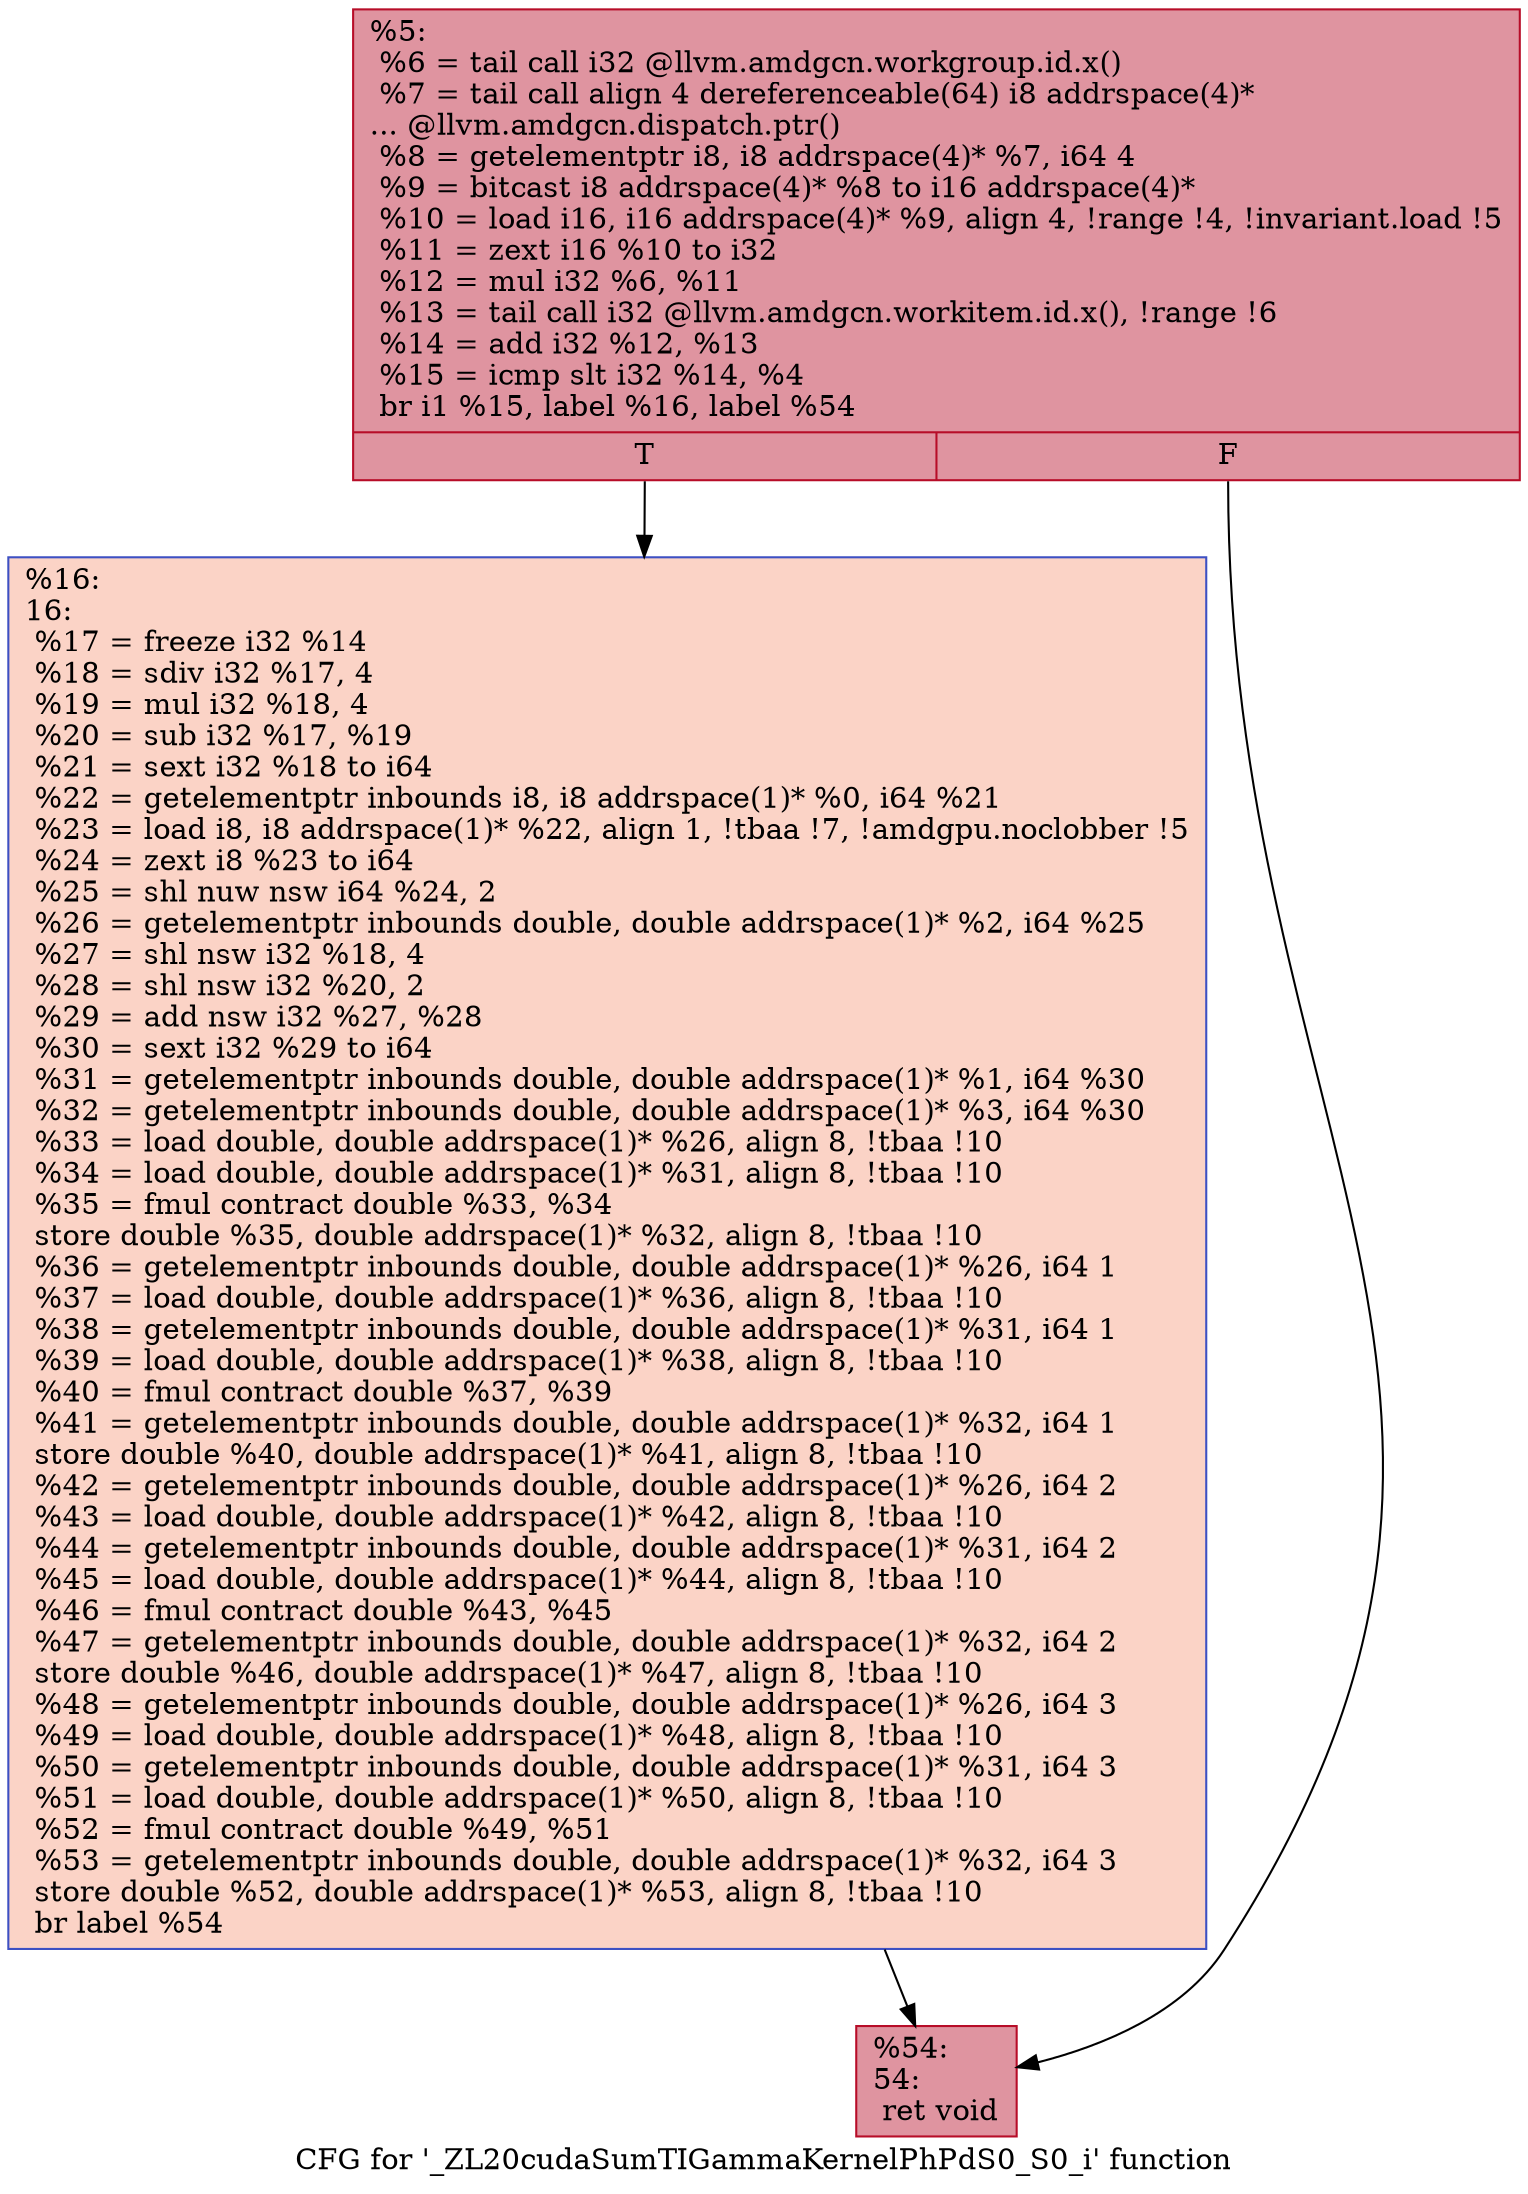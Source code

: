 digraph "CFG for '_ZL20cudaSumTIGammaKernelPhPdS0_S0_i' function" {
	label="CFG for '_ZL20cudaSumTIGammaKernelPhPdS0_S0_i' function";

	Node0x573e9d0 [shape=record,color="#b70d28ff", style=filled, fillcolor="#b70d2870",label="{%5:\l  %6 = tail call i32 @llvm.amdgcn.workgroup.id.x()\l  %7 = tail call align 4 dereferenceable(64) i8 addrspace(4)*\l... @llvm.amdgcn.dispatch.ptr()\l  %8 = getelementptr i8, i8 addrspace(4)* %7, i64 4\l  %9 = bitcast i8 addrspace(4)* %8 to i16 addrspace(4)*\l  %10 = load i16, i16 addrspace(4)* %9, align 4, !range !4, !invariant.load !5\l  %11 = zext i16 %10 to i32\l  %12 = mul i32 %6, %11\l  %13 = tail call i32 @llvm.amdgcn.workitem.id.x(), !range !6\l  %14 = add i32 %12, %13\l  %15 = icmp slt i32 %14, %4\l  br i1 %15, label %16, label %54\l|{<s0>T|<s1>F}}"];
	Node0x573e9d0:s0 -> Node0x57408a0;
	Node0x573e9d0:s1 -> Node0x5740930;
	Node0x57408a0 [shape=record,color="#3d50c3ff", style=filled, fillcolor="#f59c7d70",label="{%16:\l16:                                               \l  %17 = freeze i32 %14\l  %18 = sdiv i32 %17, 4\l  %19 = mul i32 %18, 4\l  %20 = sub i32 %17, %19\l  %21 = sext i32 %18 to i64\l  %22 = getelementptr inbounds i8, i8 addrspace(1)* %0, i64 %21\l  %23 = load i8, i8 addrspace(1)* %22, align 1, !tbaa !7, !amdgpu.noclobber !5\l  %24 = zext i8 %23 to i64\l  %25 = shl nuw nsw i64 %24, 2\l  %26 = getelementptr inbounds double, double addrspace(1)* %2, i64 %25\l  %27 = shl nsw i32 %18, 4\l  %28 = shl nsw i32 %20, 2\l  %29 = add nsw i32 %27, %28\l  %30 = sext i32 %29 to i64\l  %31 = getelementptr inbounds double, double addrspace(1)* %1, i64 %30\l  %32 = getelementptr inbounds double, double addrspace(1)* %3, i64 %30\l  %33 = load double, double addrspace(1)* %26, align 8, !tbaa !10\l  %34 = load double, double addrspace(1)* %31, align 8, !tbaa !10\l  %35 = fmul contract double %33, %34\l  store double %35, double addrspace(1)* %32, align 8, !tbaa !10\l  %36 = getelementptr inbounds double, double addrspace(1)* %26, i64 1\l  %37 = load double, double addrspace(1)* %36, align 8, !tbaa !10\l  %38 = getelementptr inbounds double, double addrspace(1)* %31, i64 1\l  %39 = load double, double addrspace(1)* %38, align 8, !tbaa !10\l  %40 = fmul contract double %37, %39\l  %41 = getelementptr inbounds double, double addrspace(1)* %32, i64 1\l  store double %40, double addrspace(1)* %41, align 8, !tbaa !10\l  %42 = getelementptr inbounds double, double addrspace(1)* %26, i64 2\l  %43 = load double, double addrspace(1)* %42, align 8, !tbaa !10\l  %44 = getelementptr inbounds double, double addrspace(1)* %31, i64 2\l  %45 = load double, double addrspace(1)* %44, align 8, !tbaa !10\l  %46 = fmul contract double %43, %45\l  %47 = getelementptr inbounds double, double addrspace(1)* %32, i64 2\l  store double %46, double addrspace(1)* %47, align 8, !tbaa !10\l  %48 = getelementptr inbounds double, double addrspace(1)* %26, i64 3\l  %49 = load double, double addrspace(1)* %48, align 8, !tbaa !10\l  %50 = getelementptr inbounds double, double addrspace(1)* %31, i64 3\l  %51 = load double, double addrspace(1)* %50, align 8, !tbaa !10\l  %52 = fmul contract double %49, %51\l  %53 = getelementptr inbounds double, double addrspace(1)* %32, i64 3\l  store double %52, double addrspace(1)* %53, align 8, !tbaa !10\l  br label %54\l}"];
	Node0x57408a0 -> Node0x5740930;
	Node0x5740930 [shape=record,color="#b70d28ff", style=filled, fillcolor="#b70d2870",label="{%54:\l54:                                               \l  ret void\l}"];
}
